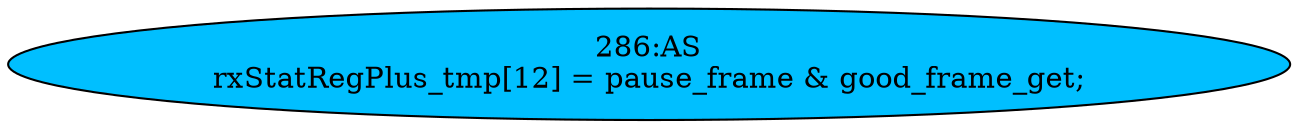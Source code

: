 strict digraph "" {
	node [label="\N"];
	"286:AS"	 [ast="<pyverilog.vparser.ast.Assign object at 0x7fd29a783c90>",
		def_var="['rxStatRegPlus_tmp']",
		fillcolor=deepskyblue,
		label="286:AS
rxStatRegPlus_tmp[12] = pause_frame & good_frame_get;",
		statements="[]",
		style=filled,
		typ=Assign,
		use_var="['pause_frame', 'good_frame_get']"];
}
